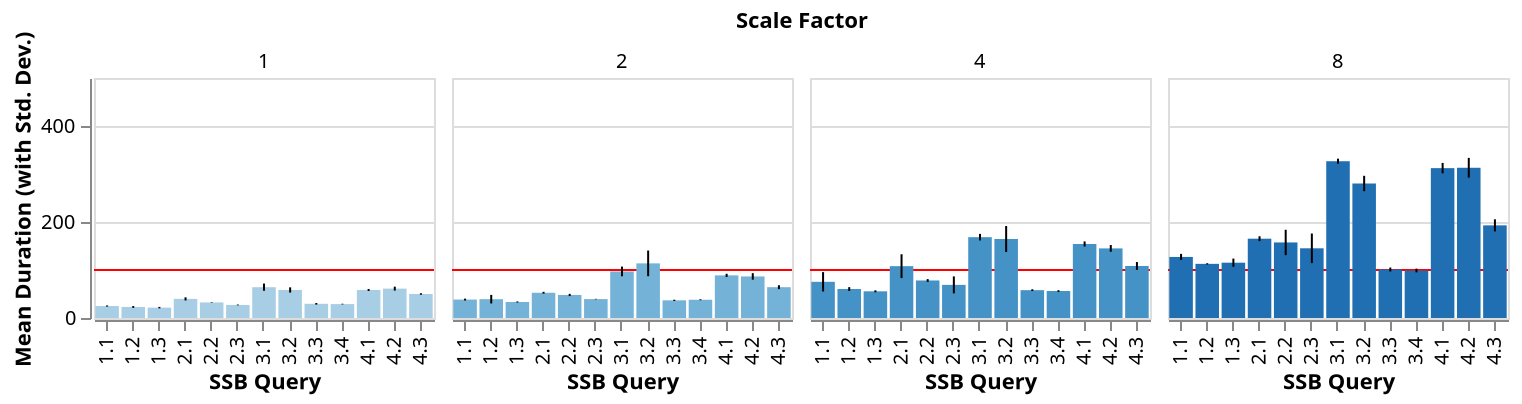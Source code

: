 {
  "$schema": "https://vega.github.io/schema/vega-lite/v4.json",
  "description": "A simple bar chart with embedded data.",
  "data": {
    "values": [{"scale_factor":"1","driver":"duckdb","ssb_id":"1.1","meanDuration":215.6,"durationCiLower":205.3760448434,"durationCiUpper":225.8239551566,"durationStd":8.2340755401},{"scale_factor":"1","driver":"duckdb","ssb_id":"1.2","meanDuration":202.8,"durationCiLower":181.4484331126,"durationCiUpper":224.1515668874,"durationStd":17.195929751},{"scale_factor":"1","driver":"duckdb","ssb_id":"1.3","meanDuration":203.4,"durationCiLower":189.9521426047,"durationCiUpper":216.8478573953,"durationStd":10.8305124532},{"scale_factor":"1","driver":"duckdb","ssb_id":"2.1","meanDuration":354.6,"durationCiLower":338.7572237261,"durationCiUpper":370.4427762739,"durationStd":12.7593103262},{"scale_factor":"1","driver":"duckdb","ssb_id":"2.2","meanDuration":321.0,"durationCiLower":298.3077623888,"durationCiUpper":343.6922376112,"durationStd":18.2756668825},{"scale_factor":"1","driver":"duckdb","ssb_id":"2.3","meanDuration":309.0,"durationCiLower":279.8803980721,"durationCiUpper":338.1196019279,"durationStd":23.4520787991},{"scale_factor":"1","driver":"duckdb","ssb_id":"3.1","meanDuration":413.4,"durationCiLower":398.5362913403,"durationCiUpper":428.2637086597,"durationStd":11.9707978013},{"scale_factor":"1","driver":"duckdb","ssb_id":"3.2","meanDuration":179.0,"durationCiLower":151.8532378807,"durationCiUpper":206.1467621193,"durationStd":21.8632111091},{"scale_factor":"1","driver":"duckdb","ssb_id":"3.3","meanDuration":142.6,"durationCiLower":129.0949417621,"durationCiUpper":156.1050582379,"durationStd":10.8765803449},{"scale_factor":"1","driver":"duckdb","ssb_id":"3.4","meanDuration":134.4,"durationCiLower":118.1964037572,"durationCiUpper":150.6035962428,"durationStd":13.0499042142},{"scale_factor":"1","driver":"duckdb","ssb_id":"4.1","meanDuration":739.4,"durationCiLower":704.2738543761,"durationCiUpper":774.5261456239,"durationStd":28.2895740512},{"scale_factor":"1","driver":"duckdb","ssb_id":"4.2","meanDuration":849.4,"durationCiLower":806.9231119827,"durationCiUpper":891.8768880173,"durationStd":34.209647762},{"scale_factor":"1","driver":"duckdb","ssb_id":"4.3","meanDuration":485.6,"durationCiLower":462.8975735516,"durationCiUpper":508.3024264484,"durationStd":18.2838726751},{"scale_factor":"1","driver":"monetdb","ssb_id":"1.1","meanDuration":25.0,"durationCiLower":23.4792783862,"durationCiUpper":26.5207216138,"durationStd":1.2247448714},{"scale_factor":"1","driver":"monetdb","ssb_id":"1.2","meanDuration":23.0,"durationCiLower":20.6770593646,"durationCiUpper":25.3229406354,"durationStd":1.8708286934},{"scale_factor":"1","driver":"monetdb","ssb_id":"1.3","meanDuration":21.6,"durationCiLower":19.7169233117,"durationCiUpper":23.4830766883,"durationStd":1.5165750888},{"scale_factor":"1","driver":"monetdb","ssb_id":"2.1","meanDuration":39.8,"durationCiLower":35.7384109657,"durationCiUpper":43.8615890343,"durationStd":3.2710854468},{"scale_factor":"1","driver":"monetdb","ssb_id":"2.2","meanDuration":32.4,"durationCiLower":31.7199126193,"durationCiUpper":33.0800873807,"durationStd":0.5477225575},{"scale_factor":"1","driver":"monetdb","ssb_id":"2.3","meanDuration":27.2,"durationCiLower":26.1611493663,"durationCiUpper":28.2388506337,"durationStd":0.8366600265},{"scale_factor":"1","driver":"monetdb","ssb_id":"3.1","meanDuration":64.2,"durationCiLower":54.8503442968,"durationCiUpper":73.5496557032,"durationStd":7.5299402388},{"scale_factor":"1","driver":"monetdb","ssb_id":"3.2","meanDuration":58.4,"durationCiLower":51.6218336819,"durationCiUpper":65.1781663181,"durationStd":5.4589376256},{"scale_factor":"1","driver":"monetdb","ssb_id":"3.3","meanDuration":29.6,"durationCiLower":27.5222987326,"durationCiUpper":31.6777012674,"durationStd":1.6733200531},{"scale_factor":"1","driver":"monetdb","ssb_id":"3.4","meanDuration":29.0,"durationCiLower":28.1220109669,"durationCiUpper":29.8779890331,"durationStd":0.7071067812},{"scale_factor":"1","driver":"monetdb","ssb_id":"4.1","meanDuration":58.4,"durationCiLower":55.8252307321,"durationCiUpper":60.9747692679,"durationStd":2.0736441353},{"scale_factor":"1","driver":"monetdb","ssb_id":"4.2","meanDuration":61.2,"durationCiLower":56.125861414,"durationCiUpper":66.274138586,"durationStd":4.0865633483},{"scale_factor":"1","driver":"monetdb","ssb_id":"4.3","meanDuration":50.0,"durationCiLower":48.0367568385,"durationCiUpper":51.9632431615,"durationStd":1.5811388301},{"scale_factor":"1","driver":"postgresql","ssb_id":"1.1","meanDuration":417.6,"durationCiLower":411.5425119291,"durationCiUpper":423.6574880709,"durationStd":4.8785243671},{"scale_factor":"1","driver":"postgresql","ssb_id":"1.2","meanDuration":409.4,"durationCiLower":396.9957828725,"durationCiUpper":421.8042171275,"durationStd":9.989994995},{"scale_factor":"1","driver":"postgresql","ssb_id":"1.3","meanDuration":406.0,"durationCiLower":399.0867074402,"durationCiUpper":412.9132925598,"durationStd":5.5677643628},{"scale_factor":"1","driver":"postgresql","ssb_id":"2.1","meanDuration":604.2,"durationCiLower":590.615265211,"durationCiUpper":617.784734789,"durationStd":10.9407495173},{"scale_factor":"1","driver":"postgresql","ssb_id":"2.2","meanDuration":543.8,"durationCiLower":535.4521755711,"durationCiUpper":552.1478244289,"durationStd":6.7230945256},{"scale_factor":"1","driver":"postgresql","ssb_id":"2.3","meanDuration":497.0,"durationCiLower":480.8583680234,"durationCiUpper":513.1416319766,"durationStd":13.0},{"scale_factor":"1","driver":"postgresql","ssb_id":"3.1","meanDuration":603.2,"durationCiLower":594.0167215659,"durationCiUpper":612.3832784341,"durationStd":7.3959448348},{"scale_factor":"1","driver":"postgresql","ssb_id":"3.2","meanDuration":501.0,"durationCiLower":492.3083520126,"durationCiUpper":509.6916479874,"durationStd":7.0},{"scale_factor":"1","driver":"postgresql","ssb_id":"3.3","meanDuration":504.6,"durationCiLower":491.7082026691,"durationCiUpper":517.4917973309,"durationStd":10.3826778819},{"scale_factor":"1","driver":"postgresql","ssb_id":"3.4","meanDuration":468.2,"durationCiLower":461.9053635729,"durationCiUpper":474.4946364271,"durationStd":5.0695167423},{"scale_factor":"1","driver":"postgresql","ssb_id":"4.1","meanDuration":661.8,"durationCiLower":641.4087165202,"durationCiUpper":682.1912834798,"durationStd":16.4225454787},{"scale_factor":"1","driver":"postgresql","ssb_id":"4.2","meanDuration":923.8,"durationCiLower":901.168991743,"durationCiUpper":946.431008257,"durationStd":18.226354545},{"scale_factor":"1","driver":"postgresql","ssb_id":"4.3","meanDuration":540.2,"durationCiLower":536.0445974653,"durationCiUpper":544.3554025347,"durationStd":3.3466401061},{"scale_factor":"1","driver":"sqlite","ssb_id":"1.1","meanDuration":2727.0,"durationCiLower":2710.3413293688,"durationCiUpper":2743.6586706312,"durationStd":13.416407865},{"scale_factor":"1","driver":"sqlite","ssb_id":"1.2","meanDuration":2340.0,"durationCiLower":2323.0887369081,"durationCiUpper":2356.9112630919,"durationStd":13.6198384719},{"scale_factor":"1","driver":"sqlite","ssb_id":"1.3","meanDuration":2193.6,"durationCiLower":2167.4129559767,"durationCiUpper":2219.7870440233,"durationStd":21.0902821223},{"scale_factor":"1","driver":"sqlite","ssb_id":"2.1","meanDuration":38210.0,"durationCiLower":37974.1524685969,"durationCiUpper":38445.8475314031,"durationStd":189.9447288029},{"scale_factor":"1","driver":"sqlite","ssb_id":"2.2","meanDuration":37910.8,"durationCiLower":37672.25763446,"durationCiUpper":38149.34236554,"durationStd":192.1150696848},{"scale_factor":"1","driver":"sqlite","ssb_id":"2.3","meanDuration":37080.2,"durationCiLower":36893.6724748967,"durationCiUpper":37266.7275251033,"durationStd":150.223832996},{"scale_factor":"1","driver":"sqlite","ssb_id":"3.1","meanDuration":11785.0,"durationCiLower":11736.4082444708,"durationCiUpper":11833.5917555292,"durationStd":39.1343838587},{"scale_factor":"1","driver":"sqlite","ssb_id":"3.2","meanDuration":9633.6,"durationCiLower":9499.3721590952,"durationCiUpper":9767.8278409048,"durationStd":108.1031914423},{"scale_factor":"1","driver":"sqlite","ssb_id":"3.3","meanDuration":9264.0,"durationCiLower":9143.3156247087,"durationCiUpper":9384.6843752913,"durationStd":97.1956789163},{"scale_factor":"1","driver":"sqlite","ssb_id":"3.4","meanDuration":9225.0,"durationCiLower":9180.0850466951,"durationCiUpper":9269.9149533049,"durationStd":36.1731944954},{"scale_factor":"1","driver":"sqlite","ssb_id":"4.1","meanDuration":17071.4,"durationCiLower":16999.9174564648,"durationCiUpper":17142.8825435352,"durationStd":57.5699574431},{"scale_factor":"1","driver":"sqlite","ssb_id":"4.2","meanDuration":9877.8,"durationCiLower":9848.0078254538,"durationCiUpper":9907.5921745462,"durationStd":23.993749186},{"scale_factor":"1","driver":"sqlite","ssb_id":"4.3","meanDuration":9249.0,"durationCiLower":8985.4935643001,"durationCiUpper":9512.5064356999,"durationStd":212.220404297},{"scale_factor":"1","driver":"verdictdb","ssb_id":"1.1","meanDuration":129.6,"durationCiLower":112.8812812833,"durationCiUpper":146.3187187167,"durationStd":13.4647688432},{"scale_factor":"1","driver":"verdictdb","ssb_id":"1.2","meanDuration":111.0,"durationCiLower":78.4314586558,"durationCiUpper":143.5685413442,"durationStd":26.2297540972},{"scale_factor":"1","driver":"verdictdb","ssb_id":"1.3","meanDuration":93.0,"durationCiLower":71.8006098033,"durationCiUpper":114.1993901967,"durationStd":17.073371079},{"scale_factor":"1","driver":"verdictdb","ssb_id":"2.1","meanDuration":39.8,"durationCiLower":25.962268901,"durationCiUpper":53.637731099,"durationStd":11.1445053726},{"scale_factor":"1","driver":"verdictdb","ssb_id":"2.2","meanDuration":197.8,"durationCiLower":-244.0321371229,"durationCiUpper":639.6321371229,"durationStd":355.8387275157},{"scale_factor":"1","driver":"verdictdb","ssb_id":"2.3","meanDuration":195.8,"durationCiLower":-253.488015206,"durationCiUpper":645.088015206,"durationStd":361.8434744472},{"scale_factor":"1","driver":"verdictdb","ssb_id":"3.1","meanDuration":38.2,"durationCiLower":25.9584271482,"durationCiUpper":50.4415728518,"durationStd":9.8590060351},{"scale_factor":"1","driver":"verdictdb","ssb_id":"3.2","meanDuration":35.8,"durationCiLower":30.0159244635,"durationCiUpper":41.5840755365,"durationStd":4.6583258795},{"scale_factor":"1","driver":"verdictdb","ssb_id":"3.3","meanDuration":214.2,"durationCiLower":-248.3014223371,"durationCiUpper":676.7014223371,"durationStd":372.4851674899},{"scale_factor":"1","driver":"verdictdb","ssb_id":"3.4","meanDuration":213.0,"durationCiLower":-244.256991883,"durationCiUpper":670.256991883,"durationStd":368.2614560336},{"scale_factor":"1","driver":"verdictdb","ssb_id":"4.1","meanDuration":215.2,"durationCiLower":-268.4878159363,"durationCiUpper":698.8878159363,"durationStd":389.548071488},{"scale_factor":"1","driver":"verdictdb","ssb_id":"4.2","meanDuration":49.0,"durationCiLower":16.9203424136,"durationCiUpper":81.0796575864,"durationStd":25.8360213655},{"scale_factor":"1","driver":"verdictdb","ssb_id":"4.3","meanDuration":39.4,"durationCiLower":30.5067035048,"durationCiUpper":48.2932964952,"durationStd":7.1624018318},{"scale_factor":"2","driver":"duckdb","ssb_id":"1.1","meanDuration":449.6,"durationCiLower":407.1594232289,"durationCiUpper":492.0405767711,"durationStd":34.1804037425},{"scale_factor":"2","driver":"duckdb","ssb_id":"1.2","meanDuration":418.6,"durationCiLower":380.0423841266,"durationCiUpper":457.1576158734,"durationStd":31.0531801914},{"scale_factor":"2","driver":"duckdb","ssb_id":"1.3","meanDuration":405.6,"durationCiLower":356.8135061921,"durationCiUpper":454.3864938079,"durationStd":39.2912203934},{"scale_factor":"2","driver":"duckdb","ssb_id":"2.1","meanDuration":744.6,"durationCiLower":699.5171653583,"durationCiUpper":789.6828346417,"durationStd":36.3084012317},{"scale_factor":"2","driver":"duckdb","ssb_id":"2.2","meanDuration":634.4,"durationCiLower":596.7630361174,"durationCiUpper":672.0369638826,"durationStd":30.3117139073},{"scale_factor":"2","driver":"duckdb","ssb_id":"2.3","meanDuration":594.2,"durationCiLower":559.2851678603,"durationCiUpper":629.1148321397,"durationStd":28.1193883291},{"scale_factor":"2","driver":"duckdb","ssb_id":"3.1","meanDuration":799.6,"durationCiLower":762.655540164,"durationCiUpper":836.544459836,"durationStd":29.7539913289},{"scale_factor":"2","driver":"duckdb","ssb_id":"3.2","meanDuration":350.2,"durationCiLower":305.2901958194,"durationCiUpper":395.1098041806,"durationStd":36.1690475407},{"scale_factor":"2","driver":"duckdb","ssb_id":"3.3","meanDuration":275.8,"durationCiLower":240.7089849218,"durationCiUpper":310.8910150782,"durationStd":28.2612809335},{"scale_factor":"2","driver":"duckdb","ssb_id":"3.4","meanDuration":275.2,"durationCiLower":240.9426725568,"durationCiUpper":309.4573274432,"durationStd":27.5898532073},{"scale_factor":"2","driver":"duckdb","ssb_id":"4.1","meanDuration":1437.0,"durationCiLower":1395.5481301941,"durationCiUpper":1478.4518698059,"durationStd":33.3841279652},{"scale_factor":"2","driver":"duckdb","ssb_id":"4.2","meanDuration":1687.0,"durationCiLower":1638.9747221901,"durationCiUpper":1735.0252778099,"durationStd":38.6781592116},{"scale_factor":"2","driver":"duckdb","ssb_id":"4.3","meanDuration":960.8,"durationCiLower":905.2336285288,"durationCiUpper":1016.3663714712,"durationStd":44.7515362865},{"scale_factor":"2","driver":"monetdb","ssb_id":"1.1","meanDuration":38.4,"durationCiLower":35.9795512728,"durationCiUpper":40.8204487272,"durationStd":1.949358869},{"scale_factor":"2","driver":"monetdb","ssb_id":"1.2","meanDuration":39.2,"durationCiLower":28.149888002,"durationCiUpper":50.250111998,"durationStd":8.8994381845},{"scale_factor":"2","driver":"monetdb","ssb_id":"1.3","meanDuration":33.4,"durationCiLower":31.984285223,"durationCiUpper":34.815714777,"durationStd":1.1401754251},{"scale_factor":"2","driver":"monetdb","ssb_id":"2.1","meanDuration":52.6,"durationCiLower":50.1795512728,"durationCiUpper":55.0204487272,"durationStd":1.949358869},{"scale_factor":"2","driver":"monetdb","ssb_id":"2.2","meanDuration":48.0,"durationCiLower":45.0880398072,"durationCiUpper":50.9119601928,"durationStd":2.3452078799},{"scale_factor":"2","driver":"monetdb","ssb_id":"2.3","meanDuration":39.4,"durationCiLower":38.7199126193,"durationCiUpper":40.0800873807,"durationStd":0.5477225575},{"scale_factor":"2","driver":"monetdb","ssb_id":"3.1","meanDuration":97.0,"durationCiLower":84.5214312548,"durationCiUpper":109.4785687452,"durationStd":10.0498756211},{"scale_factor":"2","driver":"monetdb","ssb_id":"3.2","meanDuration":113.8,"durationCiLower":80.5939022577,"durationCiUpper":147.0060977423,"durationStd":26.7432234407},{"scale_factor":"2","driver":"monetdb","ssb_id":"3.3","meanDuration":36.8,"durationCiLower":35.1810682153,"durationCiUpper":38.4189317847,"durationStd":1.303840481},{"scale_factor":"2","driver":"monetdb","ssb_id":"3.4","meanDuration":38.0,"durationCiLower":36.7583360018,"durationCiUpper":39.2416639982,"durationStd":1.0},{"scale_factor":"2","driver":"monetdb","ssb_id":"4.1","meanDuration":88.8,"durationCiLower":84.6445974653,"durationCiUpper":92.9554025347,"durationStd":3.3466401061},{"scale_factor":"2","driver":"monetdb","ssb_id":"4.2","meanDuration":86.6,"durationCiLower":78.1512086587,"durationCiUpper":95.0487913413,"durationStd":6.8044103345},{"scale_factor":"2","driver":"monetdb","ssb_id":"4.3","meanDuration":64.2,"durationCiLower":59.125861414,"durationCiUpper":69.274138586,"durationStd":4.0865633483},{"scale_factor":"2","driver":"postgresql","ssb_id":"1.1","meanDuration":841.0,"durationCiLower":829.0258260388,"durationCiUpper":852.9741739612,"durationStd":9.643650761},{"scale_factor":"2","driver":"postgresql","ssb_id":"1.2","meanDuration":815.4,"durationCiLower":804.8057606943,"durationCiUpper":825.9942393057,"durationStd":8.5322916031},{"scale_factor":"2","driver":"postgresql","ssb_id":"1.3","meanDuration":810.8,"durationCiLower":800.3228277053,"durationCiUpper":821.2771722947,"durationStd":8.4380092439},{"scale_factor":"2","driver":"postgresql","ssb_id":"2.1","meanDuration":1203.2,"durationCiLower":1187.048819586,"durationCiUpper":1219.351180414,"durationStd":13.0076900332},{"scale_factor":"2","driver":"postgresql","ssb_id":"2.2","meanDuration":1149.8,"durationCiLower":1143.1481103284,"durationCiUpper":1156.4518896716,"durationStd":5.3572380944},{"scale_factor":"2","driver":"postgresql","ssb_id":"2.3","meanDuration":995.8,"durationCiLower":978.8114226762,"durationCiUpper":1012.7885773238,"durationStd":13.6821051012},{"scale_factor":"2","driver":"postgresql","ssb_id":"3.1","meanDuration":1200.4,"durationCiLower":1178.3521586897,"durationCiUpper":1222.4478413103,"durationStd":17.7566888805},{"scale_factor":"2","driver":"postgresql","ssb_id":"3.2","meanDuration":1001.6,"durationCiLower":986.8927009051,"durationCiUpper":1016.3072990949,"durationStd":11.8448300959},{"scale_factor":"2","driver":"postgresql","ssb_id":"3.3","meanDuration":986.2,"durationCiLower":957.4614460209,"durationCiUpper":1014.9385539791,"durationStd":23.1451938856},{"scale_factor":"2","driver":"postgresql","ssb_id":"3.4","meanDuration":919.4,"durationCiLower":910.2503600615,"durationCiUpper":928.5496399385,"durationStd":7.3688533708},{"scale_factor":"2","driver":"postgresql","ssb_id":"4.1","meanDuration":1299.2,"durationCiLower":1278.658058517,"durationCiUpper":1319.741941483,"durationStd":16.5438810441},{"scale_factor":"2","driver":"postgresql","ssb_id":"4.2","meanDuration":1298.6,"durationCiLower":1285.6485457223,"durationCiUpper":1311.5514542777,"durationStd":10.4307238483},{"scale_factor":"2","driver":"postgresql","ssb_id":"4.3","meanDuration":1088.8,"durationCiLower":1059.1895025743,"durationCiUpper":1118.4104974257,"durationStd":23.8474317275},{"scale_factor":"2","driver":"sqlite","ssb_id":"1.1","meanDuration":5539.6,"durationCiLower":5507.3334550836,"durationCiUpper":5571.8665449164,"durationStd":25.9865349749},{"scale_factor":"2","driver":"sqlite","ssb_id":"1.2","meanDuration":4659.2,"durationCiLower":4603.6752627199,"durationCiUpper":4714.7247372801,"durationStd":44.7180053222},{"scale_factor":"2","driver":"sqlite","ssb_id":"1.3","meanDuration":4378.4,"durationCiLower":4354.8639977108,"durationCiUpper":4401.9360022892,"durationStd":18.9552103655},{"scale_factor":"2","driver":"sqlite","ssb_id":"2.1","meanDuration":77172.4,"durationCiLower":76512.585195632,"durationCiUpper":77832.214804368,"durationStd":531.3956153376},{"scale_factor":"2","driver":"sqlite","ssb_id":"2.2","meanDuration":75558.8,"durationCiLower":74503.2244166324,"durationCiUpper":76614.3755833676,"durationStd":850.1298136167},{"scale_factor":"2","driver":"sqlite","ssb_id":"2.3","meanDuration":74305.0,"durationCiLower":73632.7149051636,"durationCiUpper":74977.2850948364,"durationStd":541.4388238758},{"scale_factor":"2","driver":"sqlite","ssb_id":"3.1","meanDuration":28741.8,"durationCiLower":28557.9343381274,"durationCiUpper":28925.6656618726,"durationStd":148.0800459211},{"scale_factor":"2","driver":"sqlite","ssb_id":"3.2","meanDuration":23346.2,"durationCiLower":23163.4867061839,"durationCiUpper":23528.9132938161,"durationStd":147.1519622703},{"scale_factor":"2","driver":"sqlite","ssb_id":"3.3","meanDuration":22072.0,"durationCiLower":21944.202068509,"durationCiUpper":22199.797931491,"durationStd":102.9247297786},{"scale_factor":"2","driver":"sqlite","ssb_id":"3.4","meanDuration":22170.8,"durationCiLower":21889.6084712871,"durationCiUpper":22451.9915287129,"durationStd":226.4634628367},{"scale_factor":"2","driver":"sqlite","ssb_id":"4.1","meanDuration":39124.6,"durationCiLower":38874.8733090672,"durationCiUpper":39374.3266909328,"durationStd":201.1225994263},{"scale_factor":"2","driver":"sqlite","ssb_id":"4.2","meanDuration":21348.2,"durationCiLower":21191.9860357537,"durationCiUpper":21504.4139642463,"durationStd":125.8101744693},{"scale_factor":"2","driver":"sqlite","ssb_id":"4.3","meanDuration":18424.8,"durationCiLower":18360.6743352402,"durationCiUpper":18488.9256647598,"durationStd":51.6449416691},{"scale_factor":"2","driver":"verdictdb","ssb_id":"1.1","meanDuration":156.0,"durationCiLower":144.7220266685,"durationCiUpper":167.2779733315,"durationStd":9.0829510623},{"scale_factor":"2","driver":"verdictdb","ssb_id":"1.2","meanDuration":123.2,"durationCiLower":99.2613106172,"durationCiUpper":147.1386893828,"durationStd":19.2795228157},{"scale_factor":"2","driver":"verdictdb","ssb_id":"1.3","meanDuration":98.0,"durationCiLower":87.06912469,"durationCiUpper":108.93087531,"durationStd":8.8034084308},{"scale_factor":"2","driver":"verdictdb","ssb_id":"2.1","meanDuration":41.4,"durationCiLower":32.6817855278,"durationCiUpper":50.1182144722,"durationStd":7.0213958726},{"scale_factor":"2","driver":"verdictdb","ssb_id":"2.2","meanDuration":46.0,"durationCiLower":31.9796394745,"durationCiUpper":60.0203605255,"durationStd":11.2915897906},{"scale_factor":"2","driver":"verdictdb","ssb_id":"2.3","meanDuration":204.4,"durationCiLower":-237.5823303065,"durationCiUpper":646.3823303065,"durationStd":355.9596887289},{"scale_factor":"2","driver":"verdictdb","ssb_id":"3.1","meanDuration":52.2,"durationCiLower":39.3741457988,"durationCiUpper":65.0258542012,"durationStd":10.3295692069},{"scale_factor":"2","driver":"verdictdb","ssb_id":"3.2","meanDuration":220.8,"durationCiLower":-241.4254963048,"durationCiUpper":683.0254963048,"durationStd":372.2629447044},{"scale_factor":"2","driver":"verdictdb","ssb_id":"3.3","meanDuration":210.2,"durationCiLower":-244.3121199196,"durationCiUpper":664.7121199196,"durationStd":366.0508161444},{"scale_factor":"2","driver":"verdictdb","ssb_id":"3.4","meanDuration":209.0,"durationCiLower":-244.9738214494,"durationCiUpper":662.9738214494,"durationStd":365.6172862434},{"scale_factor":"2","driver":"verdictdb","ssb_id":"4.1","meanDuration":227.6,"durationCiLower":-222.2625947531,"durationCiUpper":677.4625947531,"durationStd":362.3062240702},{"scale_factor":"2","driver":"verdictdb","ssb_id":"4.2","meanDuration":50.8,"durationCiLower":42.4061309613,"durationCiUpper":59.1938690387,"durationStd":6.7601775125},{"scale_factor":"2","driver":"verdictdb","ssb_id":"4.3","meanDuration":66.2,"durationCiLower":40.7020133425,"durationCiUpper":91.6979866575,"durationStd":20.5353354002},{"scale_factor":"4","driver":"duckdb","ssb_id":"1.1","meanDuration":955.8,"durationCiLower":934.5933385322,"durationCiUpper":977.0066614678,"durationStd":17.0792271488},{"scale_factor":"4","driver":"duckdb","ssb_id":"1.2","meanDuration":845.0,"durationCiLower":828.0887369081,"durationCiUpper":861.9112630919,"durationStd":13.6198384719},{"scale_factor":"4","driver":"duckdb","ssb_id":"1.3","meanDuration":793.2,"durationCiLower":782.5766955113,"durationCiUpper":803.8233044887,"durationStd":8.5556998545},{"scale_factor":"4","driver":"duckdb","ssb_id":"2.1","meanDuration":1557.0,"durationCiLower":1537.0366067081,"durationCiUpper":1576.9633932919,"durationStd":16.0779351908},{"scale_factor":"4","driver":"duckdb","ssb_id":"2.2","meanDuration":1311.8,"durationCiLower":1291.8095952426,"durationCiUpper":1331.7904047574,"durationStd":16.099689438},{"scale_factor":"4","driver":"duckdb","ssb_id":"2.3","meanDuration":1253.4,"durationCiLower":1228.8853889888,"durationCiUpper":1277.9146110113,"durationStd":19.7433533119},{"scale_factor":"4","driver":"duckdb","ssb_id":"3.1","meanDuration":1675.8,"durationCiLower":1626.7471998112,"durationCiUpper":1724.8528001888,"durationStd":39.5056957919},{"scale_factor":"4","driver":"duckdb","ssb_id":"3.2","meanDuration":716.2,"durationCiLower":698.9636642046,"durationCiUpper":733.4363357954,"durationStd":13.8816425541},{"scale_factor":"4","driver":"duckdb","ssb_id":"3.3","meanDuration":591.6,"durationCiLower":577.784569852,"durationCiUpper":605.415430148,"durationStd":11.1265448366},{"scale_factor":"4","driver":"duckdb","ssb_id":"3.4","meanDuration":591.2,"durationCiLower":562.4748608346,"durationCiUpper":619.9251391654,"durationStd":23.1343899855},{"scale_factor":"4","driver":"duckdb","ssb_id":"4.1","meanDuration":3118.6,"durationCiLower":3025.1133373076,"durationCiUpper":3212.0866626924,"durationStd":75.2914337757},{"scale_factor":"4","driver":"duckdb","ssb_id":"4.2","meanDuration":3614.6,"durationCiLower":3568.2358606232,"durationCiUpper":3660.9641393768,"durationStd":37.3403267259},{"scale_factor":"4","driver":"duckdb","ssb_id":"4.3","meanDuration":1998.0,"durationCiLower":1967.7125596453,"durationCiUpper":2028.2874403547,"durationStd":24.3926218353},{"scale_factor":"4","driver":"monetdb","ssb_id":"1.1","meanDuration":75.4,"durationCiLower":50.3103976019,"durationCiUpper":100.4896023981,"durationStd":20.2064346187},{"scale_factor":"4","driver":"monetdb","ssb_id":"1.2","meanDuration":60.4,"durationCiLower":55.5432046459,"durationCiUpper":65.2567953541,"durationStd":3.9115214431},{"scale_factor":"4","driver":"monetdb","ssb_id":"1.3","meanDuration":55.6,"durationCiLower":53.0252307321,"durationCiUpper":58.1747692679,"durationStd":2.0736441353},{"scale_factor":"4","driver":"monetdb","ssb_id":"2.1","meanDuration":108.0,"durationCiLower":77.1577061181,"durationCiUpper":138.8422938819,"durationStd":24.8394846967},{"scale_factor":"4","driver":"monetdb","ssb_id":"2.2","meanDuration":78.2,"durationCiLower":74.6444154106,"durationCiUpper":81.7555845894,"durationStd":2.8635642127},{"scale_factor":"4","driver":"monetdb","ssb_id":"2.3","meanDuration":69.0,"durationCiLower":47.0327214105,"durationCiUpper":90.9672785895,"durationStd":17.691806013},{"scale_factor":"4","driver":"monetdb","ssb_id":"3.1","meanDuration":168.4,"durationCiLower":159.9057113381,"durationCiUpper":176.8942886619,"durationStd":6.8410525506},{"scale_factor":"4","driver":"monetdb","ssb_id":"3.2","meanDuration":164.6,"durationCiLower":131.0222280077,"durationCiUpper":198.1777719923,"durationStd":27.0425590505},{"scale_factor":"4","driver":"monetdb","ssb_id":"3.3","meanDuration":58.0,"durationCiLower":55.6770593646,"durationCiUpper":60.3229406354,"durationStd":1.8708286934},{"scale_factor":"4","driver":"monetdb","ssb_id":"3.4","meanDuration":56.2,"durationCiLower":53.9788439158,"durationCiUpper":58.4211560842,"durationStd":1.788854382},{"scale_factor":"4","driver":"monetdb","ssb_id":"4.1","meanDuration":154.2,"durationCiLower":147.6650243521,"durationCiUpper":160.7349756479,"durationStd":5.2630789468},{"scale_factor":"4","driver":"monetdb","ssb_id":"4.2","meanDuration":145.0,"durationCiLower":136.3083520126,"durationCiUpper":153.6916479874,"durationStd":7.0},{"scale_factor":"4","driver":"monetdb","ssb_id":"4.3","meanDuration":108.4,"durationCiLower":98.2138135545,"durationCiUpper":118.5861864455,"durationStd":8.2036577208},{"scale_factor":"4","driver":"postgresql","ssb_id":"1.1","meanDuration":1688.4,"durationCiLower":1659.1404309207,"durationCiUpper":1717.6595690793,"durationStd":23.564804264},{"scale_factor":"4","driver":"postgresql","ssb_id":"1.2","meanDuration":1554.0,"durationCiLower":1544.8335253831,"durationCiUpper":1563.1664746169,"durationStd":7.3824115301},{"scale_factor":"4","driver":"postgresql","ssb_id":"1.3","meanDuration":1592.4,"durationCiLower":1565.9056716586,"durationCiUpper":1618.8943283414,"durationStd":21.3377599574},{"scale_factor":"4","driver":"postgresql","ssb_id":"2.1","meanDuration":2395.8,"durationCiLower":2367.9745341983,"durationCiUpper":2423.6254658017,"durationStd":22.4098192764},{"scale_factor":"4","driver":"postgresql","ssb_id":"2.2","meanDuration":2054.0,"durationCiLower":2031.444053337,"durationCiUpper":2076.555946663,"durationStd":18.1659021246},{"scale_factor":"4","driver":"postgresql","ssb_id":"2.3","meanDuration":1985.6,"durationCiLower":1952.114184286,"durationCiUpper":2019.085815714,"durationStd":26.9685001437},{"scale_factor":"4","driver":"postgresql","ssb_id":"3.1","meanDuration":2428.6,"durationCiLower":2408.1483201392,"durationCiUpper":2449.0516798608,"durationStd":16.4711869639},{"scale_factor":"4","driver":"postgresql","ssb_id":"3.2","meanDuration":1983.2,"durationCiLower":1956.4768060069,"durationCiUpper":2009.9231939931,"durationStd":21.5220816837},{"scale_factor":"4","driver":"postgresql","ssb_id":"3.3","meanDuration":1981.4,"durationCiLower":1925.3281805395,"durationCiUpper":2037.4718194605,"durationStd":45.1586093674},{"scale_factor":"4","driver":"postgresql","ssb_id":"3.4","meanDuration":1833.2,"durationCiLower":1782.4024347227,"durationCiUpper":1883.9975652773,"durationStd":40.9108787488},{"scale_factor":"4","driver":"postgresql","ssb_id":"4.1","meanDuration":2663.6,"durationCiLower":2638.4490237274,"durationCiUpper":2688.7509762726,"durationStd":20.2558633487},{"scale_factor":"4","driver":"postgresql","ssb_id":"4.2","meanDuration":2634.0,"durationCiLower":2601.836348403,"durationCiUpper":2666.163651597,"durationStd":25.903667694},{"scale_factor":"4","driver":"postgresql","ssb_id":"4.3","meanDuration":2220.0,"durationCiLower":2179.2042039121,"durationCiUpper":2260.7957960879,"durationStd":32.8557453119},{"scale_factor":"4","driver":"sqlite","ssb_id":"1.1","meanDuration":11045.6,"durationCiLower":11006.3096228987,"durationCiUpper":11084.8903771013,"durationStd":31.6433247305},{"scale_factor":"4","driver":"sqlite","ssb_id":"1.2","meanDuration":9124.2,"durationCiLower":9074.6157685466,"durationCiUpper":9173.7842314534,"durationStd":39.9336950457},{"scale_factor":"4","driver":"sqlite","ssb_id":"1.3","meanDuration":9016.2,"durationCiLower":8978.3404450412,"durationCiUpper":9054.0595549588,"durationStd":30.4909822735},{"scale_factor":"4","driver":"sqlite","ssb_id":"2.1","meanDuration":174485.2,"durationCiLower":171532.3607075423,"durationCiUpper":177438.0392924577,"durationStd":2378.130715499},{"scale_factor":"4","driver":"sqlite","ssb_id":"2.2","meanDuration":168936.4,"durationCiLower":163850.055351344,"durationCiUpper":174022.744648656,"durationStd":4096.3937554879},{"scale_factor":"4","driver":"sqlite","ssb_id":"2.3","meanDuration":167734.8,"durationCiLower":164877.5545012172,"durationCiUpper":170592.0454987828,"durationStd":2301.1422598353},{"scale_factor":"4","driver":"sqlite","ssb_id":"3.1","meanDuration":68317.2,"durationCiLower":66997.2990803859,"durationCiUpper":69637.1009196141,"durationStd":1063.00973655},{"scale_factor":"4","driver":"sqlite","ssb_id":"3.2","meanDuration":54559.4,"durationCiLower":53838.9664747399,"durationCiUpper":55279.8335252601,"durationStd":580.2161666138},{"scale_factor":"4","driver":"sqlite","ssb_id":"3.3","meanDuration":51271.2,"durationCiLower":50663.3078851624,"durationCiUpper":51879.0921148376,"durationStd":489.5785943033},{"scale_factor":"4","driver":"sqlite","ssb_id":"3.4","meanDuration":51291.4,"durationCiLower":50643.7299194511,"durationCiUpper":51939.0700805489,"durationStd":521.6146086911},{"scale_factor":"4","driver":"sqlite","ssb_id":"4.1","meanDuration":89235.0,"durationCiLower":87771.2785216425,"durationCiUpper":90698.7214783575,"durationStd":1178.8386233917},{"scale_factor":"4","driver":"sqlite","ssb_id":"4.2","meanDuration":41718.8,"durationCiLower":41295.9159647152,"durationCiUpper":42141.6840352848,"durationStd":340.5784784745},{"scale_factor":"4","driver":"sqlite","ssb_id":"4.3","meanDuration":39428.0,"durationCiLower":38922.3781675671,"durationCiUpper":39933.6218324329,"durationStd":407.2130891806},{"scale_factor":"4","driver":"verdictdb","ssb_id":"1.1","meanDuration":261.0,"durationCiLower":243.4182833139,"durationCiUpper":278.5817166861,"durationStd":14.1598022585},{"scale_factor":"4","driver":"verdictdb","ssb_id":"1.2","meanDuration":151.6,"durationCiLower":130.3533910225,"durationCiUpper":172.8466089775,"durationStd":17.111399709},{"scale_factor":"4","driver":"verdictdb","ssb_id":"1.3","meanDuration":123.0,"durationCiLower":120.0880398072,"durationCiUpper":125.9119601928,"durationStd":2.3452078799},{"scale_factor":"4","driver":"verdictdb","ssb_id":"2.1","meanDuration":204.4,"durationCiLower":-257.6063053465,"durationCiUpper":666.4063053465,"durationStd":372.0864146942},{"scale_factor":"4","driver":"verdictdb","ssb_id":"2.2","meanDuration":44.8,"durationCiLower":33.0730110424,"durationCiUpper":56.5269889576,"durationStd":9.4445751625},{"scale_factor":"4","driver":"verdictdb","ssb_id":"2.3","meanDuration":51.4,"durationCiLower":40.5540809674,"durationCiUpper":62.2459190326,"durationStd":8.7349871208},{"scale_factor":"4","driver":"verdictdb","ssb_id":"3.1","meanDuration":46.2,"durationCiLower":40.9761497079,"durationCiUpper":51.4238502921,"durationStd":4.2071367936},{"scale_factor":"4","driver":"verdictdb","ssb_id":"3.2","meanDuration":50.0,"durationCiLower":33.3644825011,"durationCiUpper":66.6355174989,"durationStd":13.397761007},{"scale_factor":"4","driver":"verdictdb","ssb_id":"3.3","meanDuration":62.0,"durationCiLower":40.8006098033,"durationCiUpper":83.1993901967,"durationStd":17.073371079},{"scale_factor":"4","driver":"verdictdb","ssb_id":"3.4","meanDuration":388.0,"durationCiLower":-187.8430146423,"durationCiUpper":963.8430146423,"durationStd":463.7671829701},{"scale_factor":"4","driver":"verdictdb","ssb_id":"4.1","meanDuration":235.6,"durationCiLower":-248.5586914647,"durationCiUpper":719.7586914647,"durationStd":389.9273009165},{"scale_factor":"4","driver":"verdictdb","ssb_id":"4.2","meanDuration":54.8,"durationCiLower":46.0025674132,"durationCiUpper":63.5974325868,"durationStd":7.0851958336},{"scale_factor":"4","driver":"verdictdb","ssb_id":"4.3","meanDuration":221.0,"durationCiLower":-257.2607018197,"durationCiUpper":699.2607018197,"durationStd":385.1772319336},{"scale_factor":"8","driver":"duckdb","ssb_id":"1.1","meanDuration":1817.2,"durationCiLower":1661.1637850879,"durationCiUpper":1973.2362149121,"durationStd":125.6670203355},{"scale_factor":"8","driver":"duckdb","ssb_id":"1.2","meanDuration":1707.2,"durationCiLower":1530.6643714593,"durationCiUpper":1883.7356285407,"durationStd":142.176650685},{"scale_factor":"8","driver":"duckdb","ssb_id":"1.3","meanDuration":1608.0,"durationCiLower":1478.0991562493,"durationCiUpper":1737.9008437507,"durationStd":104.6183540303},{"scale_factor":"8","driver":"duckdb","ssb_id":"2.1","meanDuration":3159.2,"durationCiLower":2990.9295593626,"durationCiUpper":3327.4704406374,"durationStd":135.5201092089},{"scale_factor":"8","driver":"duckdb","ssb_id":"2.2","meanDuration":2598.4,"durationCiLower":2427.1637750983,"durationCiUpper":2769.6362249017,"durationStd":137.9086654275},{"scale_factor":"8","driver":"duckdb","ssb_id":"2.3","meanDuration":2437.6,"durationCiLower":2273.7154034009,"durationCiUpper":2601.4845965991,"durationStd":131.9878782313},{"scale_factor":"8","driver":"duckdb","ssb_id":"3.1","meanDuration":3175.6,"durationCiLower":2905.7806706269,"durationCiUpper":3445.4193293731,"durationStd":217.3046248933},{"scale_factor":"8","driver":"duckdb","ssb_id":"3.2","meanDuration":1332.2,"durationCiLower":1146.440675061,"durationCiUpper":1517.959324939,"durationStd":149.6051469703},{"scale_factor":"8","driver":"duckdb","ssb_id":"3.3","meanDuration":1112.4,"durationCiLower":958.7453971443,"durationCiUpper":1266.0546028557,"durationStd":123.7489393894},{"scale_factor":"8","driver":"duckdb","ssb_id":"3.4","meanDuration":1115.6,"durationCiLower":922.7527517894,"durationCiUpper":1308.4472482106,"durationStd":155.3135538194},{"scale_factor":"8","driver":"duckdb","ssb_id":"4.1","meanDuration":7094.4,"durationCiLower":6263.5952052231,"durationCiUpper":7925.2047947769,"durationStd":669.1059706803},{"scale_factor":"8","driver":"duckdb","ssb_id":"4.2","meanDuration":7104.4,"durationCiLower":6050.9325735735,"durationCiUpper":8157.8674264265,"durationStd":848.4319654516},{"scale_factor":"8","driver":"duckdb","ssb_id":"4.3","meanDuration":4332.6,"durationCiLower":3439.0721527471,"durationCiUpper":5226.1278472529,"durationStd":719.6212892904},{"scale_factor":"8","driver":"monetdb","ssb_id":"1.1","meanDuration":127.2,"durationCiLower":119.278611863,"durationCiUpper":135.121388137,"durationStd":6.3796551631},{"scale_factor":"8","driver":"monetdb","ssb_id":"1.2","meanDuration":112.8,"durationCiLower":111.1810682153,"durationCiUpper":114.4189317847,"durationStd":1.303840481},{"scale_factor":"8","driver":"monetdb","ssb_id":"1.3","meanDuration":115.2,"durationCiLower":104.5404754795,"durationCiUpper":125.8595245205,"durationStd":8.5848704125},{"scale_factor":"8","driver":"monetdb","ssb_id":"2.1","meanDuration":165.2,"durationCiLower":158.9053635729,"durationCiUpper":171.4946364271,"durationStd":5.0695167423},{"scale_factor":"8","driver":"monetdb","ssb_id":"2.2","meanDuration":157.4,"durationCiLower":124.6120758587,"durationCiUpper":190.1879241413,"durationStd":26.4064386088},{"scale_factor":"8","driver":"monetdb","ssb_id":"2.3","meanDuration":145.2,"durationCiLower":106.9051820008,"durationCiUpper":183.4948179992,"durationStd":30.8415304419},{"scale_factor":"8","driver":"monetdb","ssb_id":"3.1","meanDuration":326.6,"durationCiLower":319.9946276101,"durationCiUpper":333.2053723899,"durationStd":5.3197744313},{"scale_factor":"8","driver":"monetdb","ssb_id":"3.2","meanDuration":280.2,"durationCiLower":260.3062331708,"durationCiUpper":300.0937668292,"durationStd":16.0218600668},{"scale_factor":"8","driver":"monetdb","ssb_id":"3.3","meanDuration":101.0,"durationCiLower":95.8804881839,"durationCiUpper":106.1195118161,"durationStd":4.1231056256},{"scale_factor":"8","driver":"monetdb","ssb_id":"3.4","meanDuration":99.0,"durationCiLower":94.1910560134,"durationCiUpper":103.8089439866,"durationStd":3.8729833462},{"scale_factor":"8","driver":"monetdb","ssb_id":"4.1","meanDuration":312.2,"durationCiLower":298.7006509394,"durationCiUpper":325.6993490606,"durationStd":10.8719823399},{"scale_factor":"8","driver":"monetdb","ssb_id":"4.2","meanDuration":313.0,"durationCiLower":287.4476530108,"durationCiUpper":338.5523469892,"durationStd":20.5791156273},{"scale_factor":"8","driver":"monetdb","ssb_id":"4.3","meanDuration":193.0,"durationCiLower":177.367849691,"durationCiUpper":208.632150309,"durationStd":12.589678312},{"scale_factor":"8","driver":"postgresql","ssb_id":"1.1","meanDuration":3312.0,"durationCiLower":3252.0005137842,"durationCiUpper":3371.9994862158,"durationStd":48.3218377134},{"scale_factor":"8","driver":"postgresql","ssb_id":"1.2","meanDuration":3202.4,"durationCiLower":3157.9196509976,"durationCiUpper":3246.8803490024,"durationStd":35.8231768552},{"scale_factor":"8","driver":"postgresql","ssb_id":"1.3","meanDuration":3094.2,"durationCiLower":3081.4343896932,"durationCiUpper":3106.9656103068,"durationStd":10.28105053},{"scale_factor":"8","driver":"postgresql","ssb_id":"2.1","meanDuration":4934.0,"durationCiLower":4866.8180599738,"durationCiUpper":5001.1819400262,"durationStd":54.1063767037},{"scale_factor":"8","driver":"postgresql","ssb_id":"2.2","meanDuration":4095.0,"durationCiLower":4029.2679919664,"durationCiUpper":4160.7320080336,"durationStd":52.9386437303},{"scale_factor":"8","driver":"postgresql","ssb_id":"2.3","meanDuration":4033.0,"durationCiLower":3975.6208808536,"durationCiUpper":4090.3791191464,"durationStd":46.2114704375},{"scale_factor":"8","driver":"postgresql","ssb_id":"3.1","meanDuration":4927.0,"durationCiLower":4882.4988593095,"durationCiUpper":4971.5011406905,"durationStd":35.8399218749},{"scale_factor":"8","driver":"postgresql","ssb_id":"3.2","meanDuration":4027.6,"durationCiLower":3991.2126769158,"durationCiUpper":4063.9873230842,"durationStd":29.3052896249},{"scale_factor":"8","driver":"postgresql","ssb_id":"3.3","meanDuration":4088.4,"durationCiLower":4004.8682138306,"durationCiUpper":4171.9317861694,"durationStd":67.2740663257},{"scale_factor":"8","driver":"postgresql","ssb_id":"3.4","meanDuration":3681.8,"durationCiLower":3632.5511540753,"durationCiUpper":3731.0488459247,"durationStd":39.6635853145},{"scale_factor":"8","driver":"postgresql","ssb_id":"4.1","meanDuration":5405.0,"durationCiLower":5369.0882092659,"durationCiUpper":5440.9117907341,"durationStd":28.922309728},{"scale_factor":"8","driver":"postgresql","ssb_id":"4.2","meanDuration":5313.2,"durationCiLower":5282.9074697469,"durationCiUpper":5343.4925302531,"durationStd":24.3967210912},{"scale_factor":"8","driver":"postgresql","ssb_id":"4.3","meanDuration":5093.0,"durationCiLower":4990.4292341757,"durationCiUpper":5195.5707658243,"durationStd":82.6075057123},{"scale_factor":"8","driver":"sqlite","ssb_id":"1.1","meanDuration":22227.2,"durationCiLower":22037.4438394811,"durationCiUpper":22416.9561605189,"durationStd":152.8240818719},{"scale_factor":"8","driver":"sqlite","ssb_id":"1.2","meanDuration":18864.8,"durationCiLower":18604.9739831919,"durationCiUpper":19124.6260168081,"durationStd":209.2563021751},{"scale_factor":"8","driver":"sqlite","ssb_id":"1.3","meanDuration":17556.6,"durationCiLower":17284.1451344985,"durationCiUpper":17829.0548655015,"durationStd":219.4272088871},{"scale_factor":"8","driver":"sqlite","ssb_id":"2.1","meanDuration":374782.2,"durationCiLower":367042.4376644826,"durationCiUpper":382521.9623355175,"durationStd":6233.3790354831},{"scale_factor":"8","driver":"sqlite","ssb_id":"2.2","meanDuration":365156.6,"durationCiLower":360279.2003366953,"durationCiUpper":370033.9996633047,"durationStd":3928.1155532902},{"scale_factor":"8","driver":"sqlite","ssb_id":"2.3","meanDuration":362071.4,"durationCiLower":357022.2216639138,"durationCiUpper":367120.5783360862,"durationStd":4066.4610904323},{"scale_factor":"8","driver":"sqlite","ssb_id":"3.1","meanDuration":157928.8,"durationCiLower":156071.0653721766,"durationCiUpper":159786.5346278234,"durationStd":1496.1653317732},{"scale_factor":"8","driver":"sqlite","ssb_id":"3.2","meanDuration":121789.6,"durationCiLower":120593.9121898346,"durationCiUpper":122985.2878101654,"durationStd":962.9721179764},{"scale_factor":"8","driver":"sqlite","ssb_id":"3.3","meanDuration":113217.2,"durationCiLower":111705.1261248621,"durationCiUpper":114729.2738751379,"durationStd":1217.7802346893},{"scale_factor":"8","driver":"sqlite","ssb_id":"3.4","meanDuration":113020.2,"durationCiLower":111719.5300248675,"durationCiUpper":114320.8699751324,"durationStd":1047.5216942861},{"scale_factor":"8","driver":"sqlite","ssb_id":"4.1","meanDuration":202020.6,"durationCiLower":201342.1157746211,"durationCiUpper":202699.0842253789,"durationStd":546.4314229617},{"scale_factor":"8","driver":"sqlite","ssb_id":"4.2","meanDuration":99217.2,"durationCiLower":98316.6869197187,"durationCiUpper":100117.7130802813,"durationStd":725.2469924102},{"scale_factor":"8","driver":"sqlite","ssb_id":"4.3","meanDuration":92929.8,"durationCiLower":91678.9233826942,"durationCiUpper":94180.6766173058,"durationStd":1007.4195749538},{"scale_factor":"8","driver":"verdictdb","ssb_id":"1.1","meanDuration":356.4,"durationCiLower":334.9547696397,"durationCiUpper":377.8452303603,"durationStd":17.2713635825},{"scale_factor":"8","driver":"verdictdb","ssb_id":"1.2","meanDuration":338.0,"durationCiLower":-85.5011750256,"durationCiUpper":761.5011750256,"durationStd":341.0755048373},{"scale_factor":"8","driver":"verdictdb","ssb_id":"1.3","meanDuration":185.0,"durationCiLower":145.705699158,"durationCiUpper":224.294300842,"durationStd":31.6464847969},{"scale_factor":"8","driver":"verdictdb","ssb_id":"2.1","meanDuration":389.0,"durationCiLower":-189.3315826944,"durationCiUpper":967.3315826944,"durationStd":465.7714031582},{"scale_factor":"8","driver":"verdictdb","ssb_id":"2.2","meanDuration":46.0,"durationCiLower":41.8818664023,"durationCiUpper":50.1181335977,"durationStd":3.3166247904},{"scale_factor":"8","driver":"verdictdb","ssb_id":"2.3","meanDuration":41.6,"durationCiLower":39.7169233117,"durationCiUpper":43.4830766883,"durationStd":1.5165750888},{"scale_factor":"8","driver":"verdictdb","ssb_id":"3.1","meanDuration":65.0,"durationCiLower":48.2951193754,"durationCiUpper":81.7048806246,"durationStd":13.4536240471},{"scale_factor":"8","driver":"verdictdb","ssb_id":"3.2","meanDuration":49.0,"durationCiLower":42.3713281642,"durationCiUpper":55.6286718358,"durationStd":5.338539126},{"scale_factor":"8","driver":"verdictdb","ssb_id":"3.3","meanDuration":61.4,"durationCiLower":50.5540809674,"durationCiUpper":72.2459190326,"durationStd":8.7349871208},{"scale_factor":"8","driver":"verdictdb","ssb_id":"3.4","meanDuration":59.6,"durationCiLower":30.9527906322,"durationCiUpper":88.2472093678,"durationStd":23.0716275975},{"scale_factor":"8","driver":"verdictdb","ssb_id":"4.1","meanDuration":225.4,"durationCiLower":-254.7713914705,"durationCiUpper":705.5713914705,"durationStd":386.7160456976},{"scale_factor":"8","driver":"verdictdb","ssb_id":"4.2","meanDuration":234.4,"durationCiLower":-246.4123190141,"durationCiUpper":715.2123190141,"durationStd":387.2322300636},{"scale_factor":"8","driver":"verdictdb","ssb_id":"4.3","meanDuration":56.0,"durationCiLower":51.789312518,"durationCiUpper":60.210687482,"durationStd":3.3911649916}]
  },
  "transform": [
    {"filter": {"field": "driver", "equal": "monetdb"}},
    {"calculate":"round(datum.meanDuration) + 'ms'","as":"durationNice"},
    {"calculate":"clamp(datum.meanDuration,0,407)","as":"durationTextPos"}
  ],
  "facet": {
        "column":{"field":"scale_factor", "type":"ordinal", "title":"Scale Factor","header":{"labelPadding":2,"titlePadding":0}}
  },
  "config":{
    "facet":{"spacing":5}
  },
  "spec": {
    "height":120,
    "width":170,
    "layer":[
      {
        "mark": {"type": "rule", "color": "red"},
        "encoding":{
          "y":{"value":96}
        }
      },
      {
        "mark":{"type":"bar","clip":true, "height":22},
      "encoding": {
        "x": {"field": "ssb_id", "type": "nominal", "title":"SSB Query"},
        "y": {
          "field": "meanDuration",
          "type": "quantitative",
          "scale": {"domain": [0,500]},
          "title":"Mean Duration (with Std. Dev.)"
        },
        "color": {
             "field":"scale_factor", "type":"ordinal", "title":"Scale Factor", "legend":null
        }
      }
    },
    {
      "mark": {"type":"errorbar","clip":true},
      "encoding": {
        "y": {
          "field": "meanDuration",
          "type": "quantitative",
          "scale": {"domain": [0,500]},
          "title":"Mean Duration (with Std. Dev.)"
        },
        "yError": {"field": "durationStd"},
        "x": {"field": "ssb_id", "type": "nominal", "title":"SSB Query"}
      }
    }
  ]
  }
}


